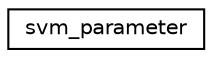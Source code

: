 digraph "Graphical Class Hierarchy"
{
  edge [fontname="Helvetica",fontsize="10",labelfontname="Helvetica",labelfontsize="10"];
  node [fontname="Helvetica",fontsize="10",shape=record];
  rankdir="LR";
  Node0 [label="svm_parameter",height=0.2,width=0.4,color="black", fillcolor="white", style="filled",URL="$structsvm__parameter.html"];
}
